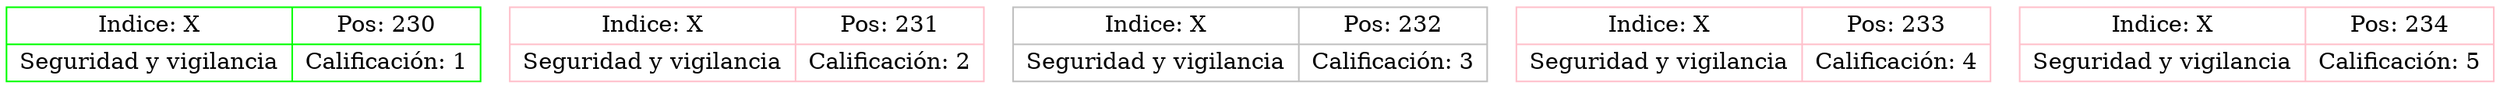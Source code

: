 digraph Daniel46{
node[shape=record];
node230[color=green, fillcolor=brown, label="{Indice: X|Seguridad y vigilancia}|{Pos: 230|Calificación: 1}"];
node231[color=pink, fillcolor=violet, label="{Indice: X|Seguridad y vigilancia}|{Pos: 231|Calificación: 2}"];
node232[color=gray, fillcolor=brown, label="{Indice: X|Seguridad y vigilancia}|{Pos: 232|Calificación: 3}"];
node233[color=pink, fillcolor=brown, label="{Indice: X|Seguridad y vigilancia}|{Pos: 233|Calificación: 4}"];
node234[color=pink, fillcolor=green, label="{Indice: X|Seguridad y vigilancia}|{Pos: 234|Calificación: 5}"];
}